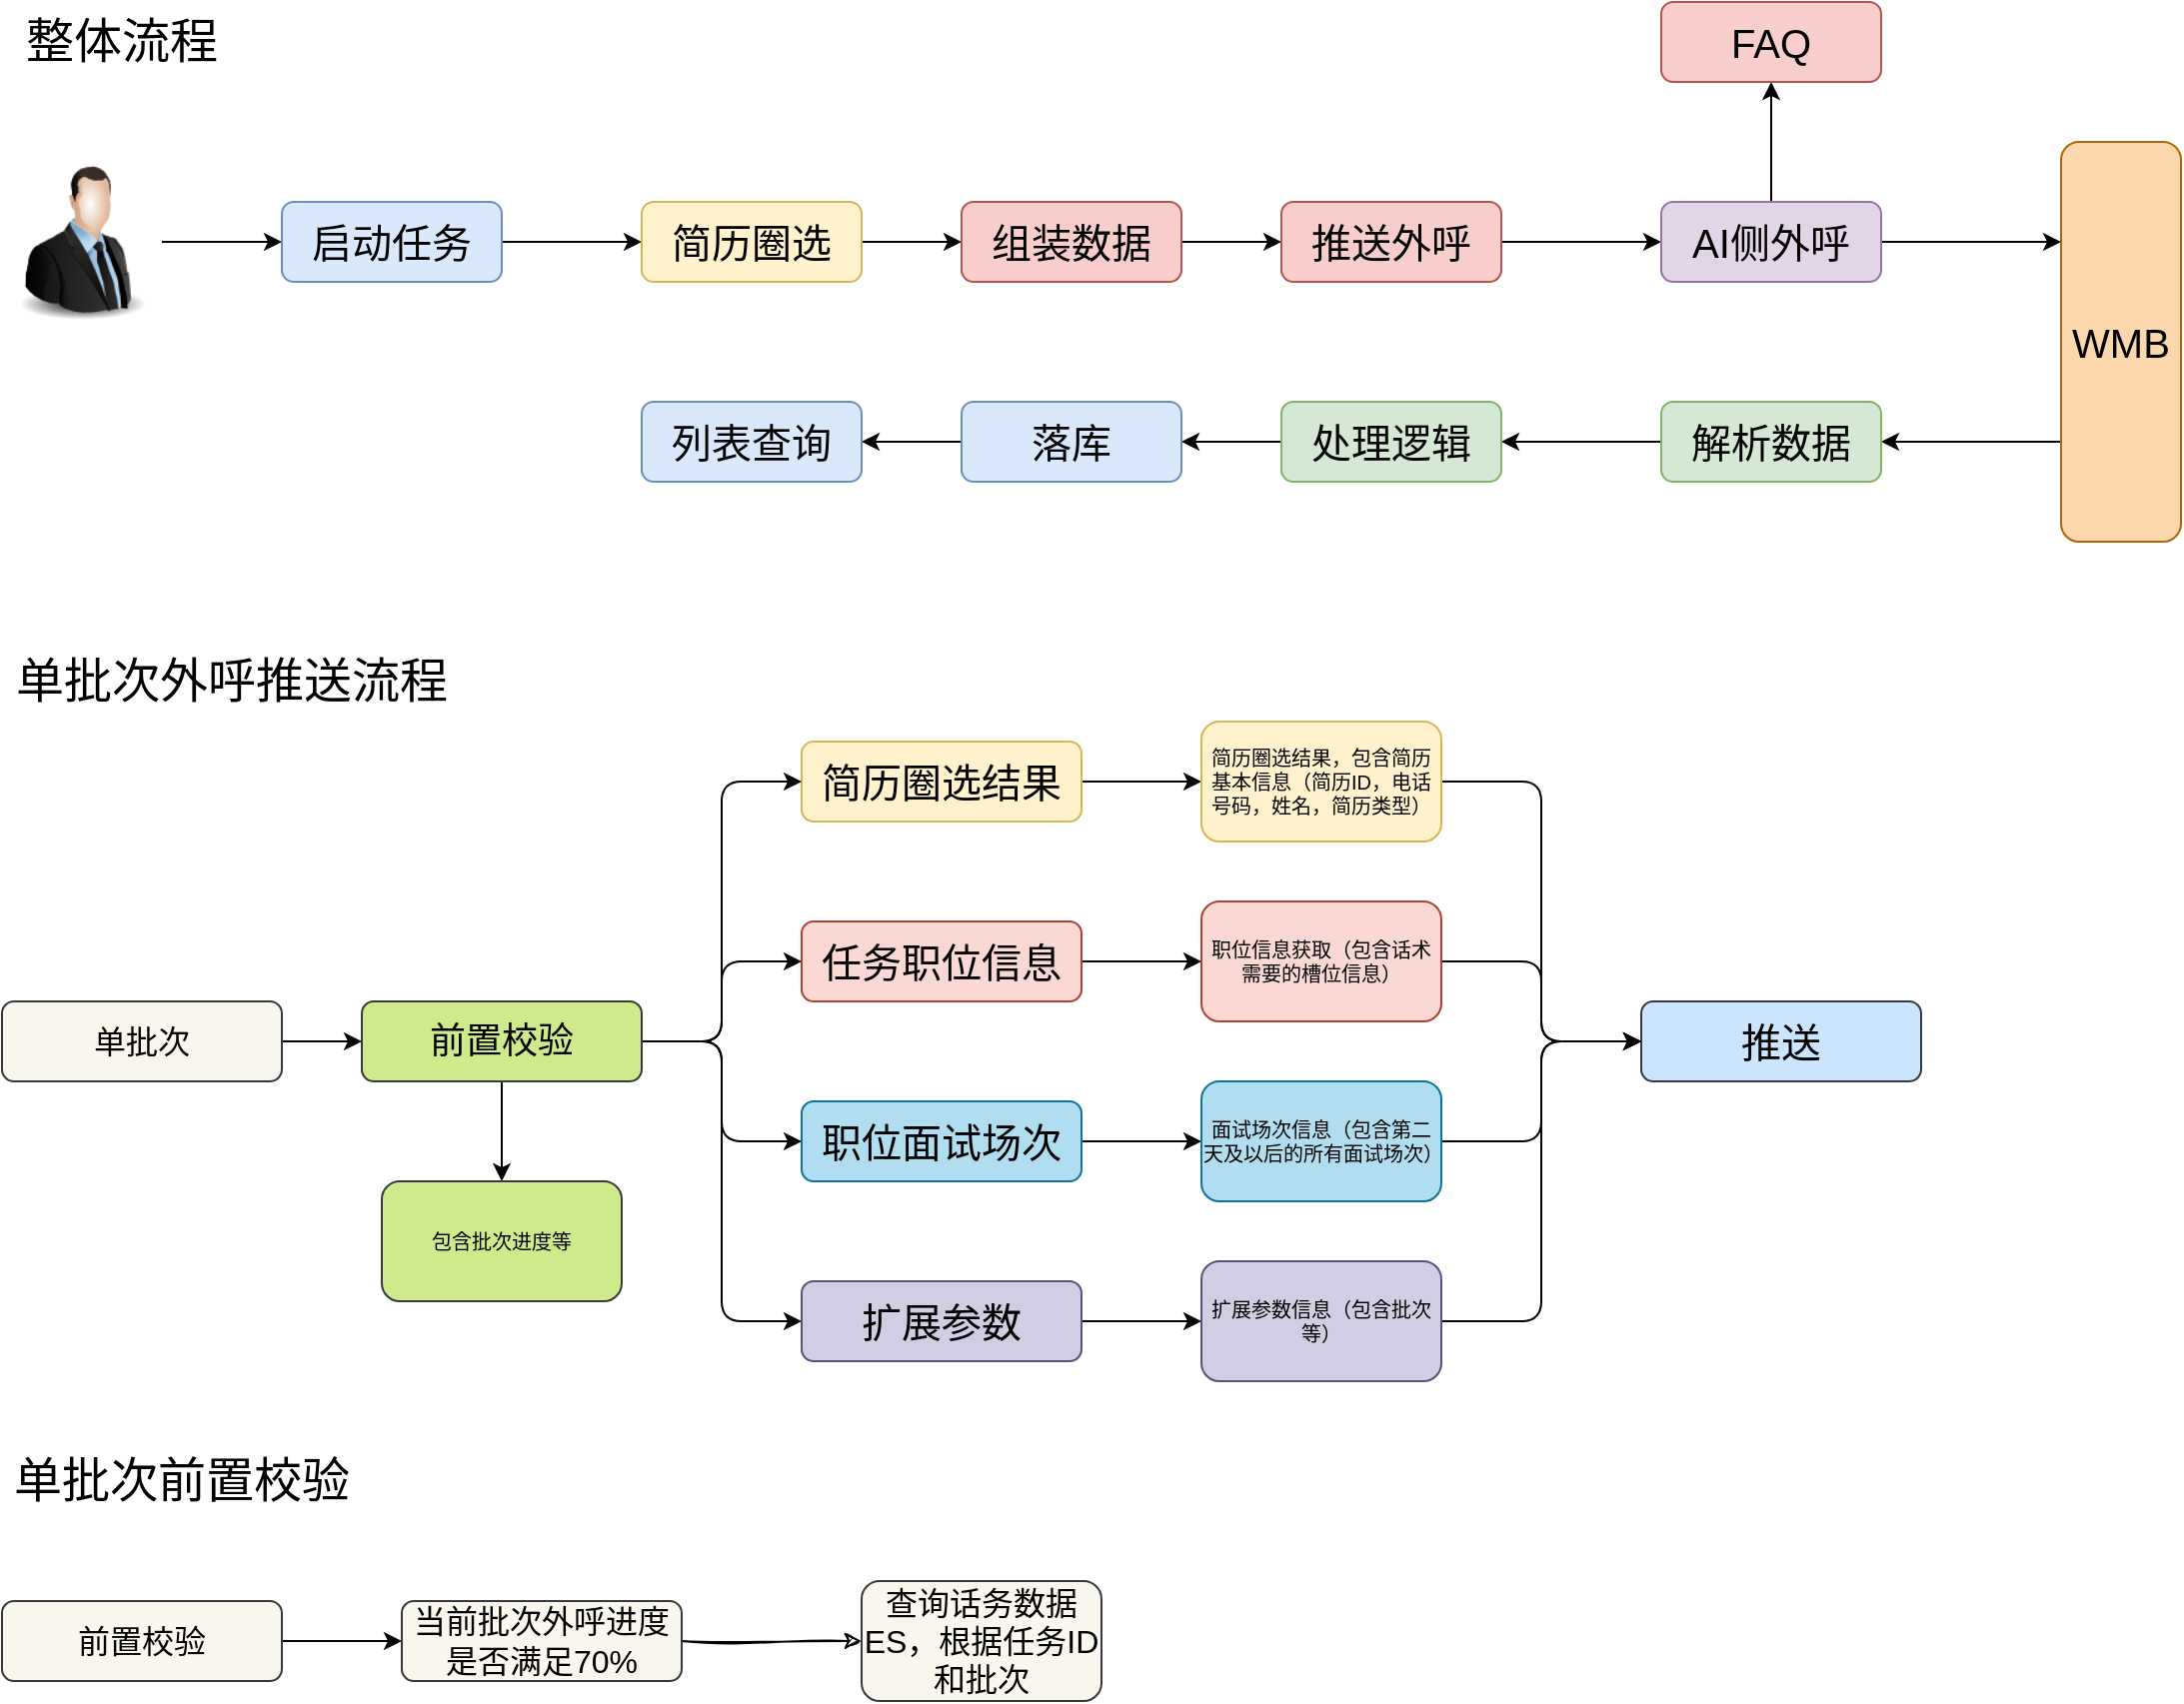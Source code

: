<mxfile version="21.3.4" type="github">
  <diagram name="第 1 页" id="2_SS_FIXoPFDnZohHgw8">
    <mxGraphModel dx="1834" dy="1196" grid="1" gridSize="10" guides="1" tooltips="1" connect="1" arrows="1" fold="1" page="0" pageScale="1" pageWidth="827" pageHeight="1169" math="0" shadow="0">
      <root>
        <mxCell id="0" />
        <mxCell id="1" parent="0" />
        <mxCell id="r599loQGmbUB97ttSSLB-4" value="" style="edgeStyle=orthogonalEdgeStyle;rounded=1;orthogonalLoop=1;jettySize=auto;html=1;" parent="1" source="r599loQGmbUB97ttSSLB-1" target="r599loQGmbUB97ttSSLB-3" edge="1">
          <mxGeometry relative="1" as="geometry" />
        </mxCell>
        <mxCell id="r599loQGmbUB97ttSSLB-1" value="" style="image;html=1;image=img/lib/clip_art/people/Suit_Man_128x128.png;rounded=1;" parent="1" vertex="1">
          <mxGeometry x="-40" y="-280" width="80" height="80" as="geometry" />
        </mxCell>
        <mxCell id="r599loQGmbUB97ttSSLB-2" value="整体流程" style="text;html=1;strokeColor=none;fillColor=none;align=center;verticalAlign=middle;whiteSpace=wrap;rounded=1;fontSize=24;" parent="1" vertex="1">
          <mxGeometry x="-40" y="-360" width="120" height="40" as="geometry" />
        </mxCell>
        <mxCell id="r599loQGmbUB97ttSSLB-6" value="" style="edgeStyle=orthogonalEdgeStyle;rounded=1;orthogonalLoop=1;jettySize=auto;html=1;" parent="1" source="r599loQGmbUB97ttSSLB-3" target="r599loQGmbUB97ttSSLB-5" edge="1">
          <mxGeometry relative="1" as="geometry" />
        </mxCell>
        <mxCell id="r599loQGmbUB97ttSSLB-3" value="启动任务" style="whiteSpace=wrap;html=1;verticalAlign=middle;labelBackgroundColor=none;fontSize=20;fillColor=#dae8fc;strokeColor=#6c8ebf;rounded=1;" parent="1" vertex="1">
          <mxGeometry x="100" y="-260" width="110" height="40" as="geometry" />
        </mxCell>
        <mxCell id="r599loQGmbUB97ttSSLB-8" value="" style="edgeStyle=orthogonalEdgeStyle;rounded=1;orthogonalLoop=1;jettySize=auto;html=1;" parent="1" source="r599loQGmbUB97ttSSLB-5" target="r599loQGmbUB97ttSSLB-7" edge="1">
          <mxGeometry relative="1" as="geometry" />
        </mxCell>
        <mxCell id="r599loQGmbUB97ttSSLB-5" value="简历圈选" style="whiteSpace=wrap;html=1;verticalAlign=middle;labelBackgroundColor=none;fontSize=20;fillColor=#fff2cc;strokeColor=#d6b656;rounded=1;" parent="1" vertex="1">
          <mxGeometry x="280" y="-260" width="110" height="40" as="geometry" />
        </mxCell>
        <mxCell id="r599loQGmbUB97ttSSLB-10" value="" style="edgeStyle=orthogonalEdgeStyle;rounded=1;orthogonalLoop=1;jettySize=auto;html=1;" parent="1" source="r599loQGmbUB97ttSSLB-7" target="r599loQGmbUB97ttSSLB-9" edge="1">
          <mxGeometry relative="1" as="geometry" />
        </mxCell>
        <mxCell id="r599loQGmbUB97ttSSLB-7" value="组装数据" style="whiteSpace=wrap;html=1;verticalAlign=middle;labelBackgroundColor=none;fontSize=20;fillColor=#f8cecc;strokeColor=#b85450;rounded=1;" parent="1" vertex="1">
          <mxGeometry x="440" y="-260" width="110" height="40" as="geometry" />
        </mxCell>
        <mxCell id="r599loQGmbUB97ttSSLB-28" value="" style="edgeStyle=orthogonalEdgeStyle;rounded=1;orthogonalLoop=1;jettySize=auto;html=1;" parent="1" source="r599loQGmbUB97ttSSLB-9" target="r599loQGmbUB97ttSSLB-27" edge="1">
          <mxGeometry relative="1" as="geometry" />
        </mxCell>
        <mxCell id="r599loQGmbUB97ttSSLB-9" value="推送外呼" style="whiteSpace=wrap;html=1;verticalAlign=middle;labelBackgroundColor=none;fontSize=20;fillColor=#f8cecc;strokeColor=#b85450;rounded=1;" parent="1" vertex="1">
          <mxGeometry x="600" y="-260" width="110" height="40" as="geometry" />
        </mxCell>
        <mxCell id="r599loQGmbUB97ttSSLB-20" style="edgeStyle=orthogonalEdgeStyle;rounded=1;orthogonalLoop=1;jettySize=auto;html=1;exitX=0;exitY=0.75;exitDx=0;exitDy=0;" parent="1" source="r599loQGmbUB97ttSSLB-11" target="r599loQGmbUB97ttSSLB-18" edge="1">
          <mxGeometry relative="1" as="geometry" />
        </mxCell>
        <mxCell id="r599loQGmbUB97ttSSLB-11" value="WMB" style="whiteSpace=wrap;html=1;verticalAlign=middle;labelBackgroundColor=none;fontSize=20;fillColor=#fad7ac;strokeColor=#b46504;rounded=1;" parent="1" vertex="1">
          <mxGeometry x="990" y="-290" width="60" height="200" as="geometry" />
        </mxCell>
        <mxCell id="r599loQGmbUB97ttSSLB-22" value="" style="edgeStyle=orthogonalEdgeStyle;rounded=1;orthogonalLoop=1;jettySize=auto;html=1;" parent="1" source="r599loQGmbUB97ttSSLB-18" target="r599loQGmbUB97ttSSLB-21" edge="1">
          <mxGeometry relative="1" as="geometry" />
        </mxCell>
        <mxCell id="r599loQGmbUB97ttSSLB-18" value="解析数据" style="whiteSpace=wrap;html=1;verticalAlign=middle;labelBackgroundColor=none;fontSize=20;fillColor=#d5e8d4;strokeColor=#82b366;rounded=1;" parent="1" vertex="1">
          <mxGeometry x="790" y="-160" width="110" height="40" as="geometry" />
        </mxCell>
        <mxCell id="r599loQGmbUB97ttSSLB-24" value="" style="edgeStyle=orthogonalEdgeStyle;rounded=1;orthogonalLoop=1;jettySize=auto;html=1;" parent="1" source="r599loQGmbUB97ttSSLB-21" target="r599loQGmbUB97ttSSLB-23" edge="1">
          <mxGeometry relative="1" as="geometry" />
        </mxCell>
        <mxCell id="r599loQGmbUB97ttSSLB-21" value="处理逻辑" style="whiteSpace=wrap;html=1;verticalAlign=middle;labelBackgroundColor=none;fontSize=20;fillColor=#d5e8d4;strokeColor=#82b366;rounded=1;" parent="1" vertex="1">
          <mxGeometry x="600" y="-160" width="110" height="40" as="geometry" />
        </mxCell>
        <mxCell id="r599loQGmbUB97ttSSLB-33" value="" style="edgeStyle=orthogonalEdgeStyle;rounded=1;orthogonalLoop=1;jettySize=auto;html=1;" parent="1" source="r599loQGmbUB97ttSSLB-23" target="r599loQGmbUB97ttSSLB-32" edge="1">
          <mxGeometry relative="1" as="geometry" />
        </mxCell>
        <mxCell id="r599loQGmbUB97ttSSLB-23" value="落库" style="whiteSpace=wrap;html=1;verticalAlign=middle;labelBackgroundColor=none;fontSize=20;fillColor=#dae8fc;strokeColor=#6c8ebf;rounded=1;" parent="1" vertex="1">
          <mxGeometry x="440" y="-160" width="110" height="40" as="geometry" />
        </mxCell>
        <mxCell id="r599loQGmbUB97ttSSLB-29" style="edgeStyle=orthogonalEdgeStyle;rounded=1;orthogonalLoop=1;jettySize=auto;html=1;entryX=0;entryY=0.25;entryDx=0;entryDy=0;" parent="1" source="r599loQGmbUB97ttSSLB-27" target="r599loQGmbUB97ttSSLB-11" edge="1">
          <mxGeometry relative="1" as="geometry" />
        </mxCell>
        <mxCell id="r599loQGmbUB97ttSSLB-31" value="" style="edgeStyle=orthogonalEdgeStyle;rounded=1;orthogonalLoop=1;jettySize=auto;html=1;" parent="1" source="r599loQGmbUB97ttSSLB-27" target="r599loQGmbUB97ttSSLB-30" edge="1">
          <mxGeometry relative="1" as="geometry" />
        </mxCell>
        <mxCell id="r599loQGmbUB97ttSSLB-27" value="AI侧外呼" style="whiteSpace=wrap;html=1;verticalAlign=middle;labelBackgroundColor=none;fontSize=20;fillColor=#e1d5e7;strokeColor=#9673a6;rounded=1;" parent="1" vertex="1">
          <mxGeometry x="790" y="-260" width="110" height="40" as="geometry" />
        </mxCell>
        <mxCell id="r599loQGmbUB97ttSSLB-30" value="FAQ" style="whiteSpace=wrap;html=1;verticalAlign=middle;labelBackgroundColor=none;fontSize=20;fillColor=#f8cecc;strokeColor=#b85450;rounded=1;" parent="1" vertex="1">
          <mxGeometry x="790" y="-360" width="110" height="40" as="geometry" />
        </mxCell>
        <mxCell id="r599loQGmbUB97ttSSLB-32" value="列表查询" style="whiteSpace=wrap;html=1;verticalAlign=middle;labelBackgroundColor=none;fontSize=20;fillColor=#dae8fc;strokeColor=#6c8ebf;rounded=1;" parent="1" vertex="1">
          <mxGeometry x="280" y="-160" width="110" height="40" as="geometry" />
        </mxCell>
        <mxCell id="9t2iQ5_xq1MDEgZ4yFrh-1" value="单批次外呼推送流程" style="text;html=1;strokeColor=none;fillColor=none;align=center;verticalAlign=middle;whiteSpace=wrap;rounded=1;fontSize=24;" vertex="1" parent="1">
          <mxGeometry x="-40" y="-40" width="230" height="40" as="geometry" />
        </mxCell>
        <mxCell id="9t2iQ5_xq1MDEgZ4yFrh-16" value="" style="edgeStyle=orthogonalEdgeStyle;rounded=1;orthogonalLoop=1;jettySize=auto;html=1;" edge="1" parent="1" source="9t2iQ5_xq1MDEgZ4yFrh-3" target="9t2iQ5_xq1MDEgZ4yFrh-15">
          <mxGeometry relative="1" as="geometry" />
        </mxCell>
        <mxCell id="9t2iQ5_xq1MDEgZ4yFrh-3" value="简历圈选结果" style="whiteSpace=wrap;html=1;verticalAlign=middle;labelBackgroundColor=none;fontSize=20;fillColor=#fff2cc;strokeColor=#d6b656;rounded=1;" vertex="1" parent="1">
          <mxGeometry x="360" y="10" width="140" height="40" as="geometry" />
        </mxCell>
        <mxCell id="9t2iQ5_xq1MDEgZ4yFrh-20" value="" style="edgeStyle=orthogonalEdgeStyle;rounded=1;orthogonalLoop=1;jettySize=auto;html=1;" edge="1" parent="1" source="9t2iQ5_xq1MDEgZ4yFrh-5" target="9t2iQ5_xq1MDEgZ4yFrh-19">
          <mxGeometry relative="1" as="geometry" />
        </mxCell>
        <mxCell id="9t2iQ5_xq1MDEgZ4yFrh-5" value="任务职位信息" style="whiteSpace=wrap;html=1;verticalAlign=middle;labelBackgroundColor=none;fontSize=20;fillColor=#fad9d5;strokeColor=#ae4132;rounded=1;" vertex="1" parent="1">
          <mxGeometry x="360" y="100" width="140" height="40" as="geometry" />
        </mxCell>
        <mxCell id="9t2iQ5_xq1MDEgZ4yFrh-22" value="" style="edgeStyle=orthogonalEdgeStyle;rounded=1;orthogonalLoop=1;jettySize=auto;html=1;" edge="1" parent="1" source="9t2iQ5_xq1MDEgZ4yFrh-7" target="9t2iQ5_xq1MDEgZ4yFrh-21">
          <mxGeometry relative="1" as="geometry" />
        </mxCell>
        <mxCell id="9t2iQ5_xq1MDEgZ4yFrh-7" value="职位面试场次" style="whiteSpace=wrap;html=1;verticalAlign=middle;labelBackgroundColor=none;fontSize=20;fillColor=#b1ddf0;strokeColor=#10739e;rounded=1;" vertex="1" parent="1">
          <mxGeometry x="360" y="190" width="140" height="40" as="geometry" />
        </mxCell>
        <mxCell id="9t2iQ5_xq1MDEgZ4yFrh-28" style="edgeStyle=orthogonalEdgeStyle;rounded=1;orthogonalLoop=1;jettySize=auto;html=1;entryX=0;entryY=0.5;entryDx=0;entryDy=0;" edge="1" parent="1" source="9t2iQ5_xq1MDEgZ4yFrh-15" target="9t2iQ5_xq1MDEgZ4yFrh-27">
          <mxGeometry relative="1" as="geometry" />
        </mxCell>
        <mxCell id="9t2iQ5_xq1MDEgZ4yFrh-15" value="简历圈选结果，包含简历基本信息（简历ID，电话号码，姓名，简历类型）" style="rounded=1;whiteSpace=wrap;html=1;fontSize=10;fillColor=#fff2cc;strokeColor=#d6b656;labelBackgroundColor=none;" vertex="1" parent="1">
          <mxGeometry x="560" width="120" height="60" as="geometry" />
        </mxCell>
        <mxCell id="9t2iQ5_xq1MDEgZ4yFrh-37" style="edgeStyle=orthogonalEdgeStyle;rounded=1;orthogonalLoop=1;jettySize=auto;html=1;entryX=0;entryY=0.5;entryDx=0;entryDy=0;" edge="1" parent="1" source="9t2iQ5_xq1MDEgZ4yFrh-19" target="9t2iQ5_xq1MDEgZ4yFrh-27">
          <mxGeometry relative="1" as="geometry" />
        </mxCell>
        <mxCell id="9t2iQ5_xq1MDEgZ4yFrh-19" value="职位信息获取（包含话术需要的槽位信息）" style="rounded=1;whiteSpace=wrap;html=1;fontSize=10;fillColor=#fad9d5;strokeColor=#ae4132;labelBackgroundColor=none;" vertex="1" parent="1">
          <mxGeometry x="560" y="90" width="120" height="60" as="geometry" />
        </mxCell>
        <mxCell id="9t2iQ5_xq1MDEgZ4yFrh-30" style="edgeStyle=orthogonalEdgeStyle;rounded=1;orthogonalLoop=1;jettySize=auto;html=1;entryX=0;entryY=0.5;entryDx=0;entryDy=0;" edge="1" parent="1" source="9t2iQ5_xq1MDEgZ4yFrh-21" target="9t2iQ5_xq1MDEgZ4yFrh-27">
          <mxGeometry relative="1" as="geometry" />
        </mxCell>
        <mxCell id="9t2iQ5_xq1MDEgZ4yFrh-21" value="面试场次信息（包含第二天及以后的所有面试场次）" style="rounded=1;whiteSpace=wrap;html=1;fontSize=10;fillColor=#b1ddf0;strokeColor=#10739e;labelBackgroundColor=none;" vertex="1" parent="1">
          <mxGeometry x="560" y="180" width="120" height="60" as="geometry" />
        </mxCell>
        <mxCell id="9t2iQ5_xq1MDEgZ4yFrh-25" style="edgeStyle=orthogonalEdgeStyle;rounded=1;orthogonalLoop=1;jettySize=auto;html=1;entryX=0;entryY=0.5;entryDx=0;entryDy=0;" edge="1" parent="1" source="9t2iQ5_xq1MDEgZ4yFrh-23" target="9t2iQ5_xq1MDEgZ4yFrh-3">
          <mxGeometry relative="1" as="geometry" />
        </mxCell>
        <mxCell id="9t2iQ5_xq1MDEgZ4yFrh-26" style="edgeStyle=orthogonalEdgeStyle;rounded=1;orthogonalLoop=1;jettySize=auto;html=1;entryX=0;entryY=0.5;entryDx=0;entryDy=0;" edge="1" parent="1" source="9t2iQ5_xq1MDEgZ4yFrh-23" target="9t2iQ5_xq1MDEgZ4yFrh-7">
          <mxGeometry relative="1" as="geometry" />
        </mxCell>
        <mxCell id="9t2iQ5_xq1MDEgZ4yFrh-35" style="edgeStyle=orthogonalEdgeStyle;rounded=1;orthogonalLoop=1;jettySize=auto;html=1;entryX=0;entryY=0.5;entryDx=0;entryDy=0;" edge="1" parent="1" source="9t2iQ5_xq1MDEgZ4yFrh-23" target="9t2iQ5_xq1MDEgZ4yFrh-32">
          <mxGeometry relative="1" as="geometry" />
        </mxCell>
        <mxCell id="9t2iQ5_xq1MDEgZ4yFrh-38" style="edgeStyle=orthogonalEdgeStyle;rounded=1;orthogonalLoop=1;jettySize=auto;html=1;" edge="1" parent="1" source="9t2iQ5_xq1MDEgZ4yFrh-23" target="9t2iQ5_xq1MDEgZ4yFrh-5">
          <mxGeometry relative="1" as="geometry" />
        </mxCell>
        <mxCell id="9t2iQ5_xq1MDEgZ4yFrh-43" value="" style="edgeStyle=orthogonalEdgeStyle;rounded=1;orthogonalLoop=1;jettySize=auto;html=1;" edge="1" parent="1" source="9t2iQ5_xq1MDEgZ4yFrh-23" target="9t2iQ5_xq1MDEgZ4yFrh-42">
          <mxGeometry relative="1" as="geometry" />
        </mxCell>
        <mxCell id="9t2iQ5_xq1MDEgZ4yFrh-23" value="前置校验" style="whiteSpace=wrap;html=1;verticalAlign=middle;labelBackgroundColor=none;fontSize=18;fillColor=#cdeb8b;strokeColor=#36393d;rounded=1;" vertex="1" parent="1">
          <mxGeometry x="140" y="140" width="140" height="40" as="geometry" />
        </mxCell>
        <mxCell id="9t2iQ5_xq1MDEgZ4yFrh-27" value="推送" style="whiteSpace=wrap;html=1;verticalAlign=middle;labelBackgroundColor=none;fontSize=20;fillColor=#cce5ff;strokeColor=#36393d;rounded=1;" vertex="1" parent="1">
          <mxGeometry x="780" y="140" width="140" height="40" as="geometry" />
        </mxCell>
        <mxCell id="9t2iQ5_xq1MDEgZ4yFrh-34" value="" style="edgeStyle=orthogonalEdgeStyle;rounded=1;orthogonalLoop=1;jettySize=auto;html=1;" edge="1" parent="1" source="9t2iQ5_xq1MDEgZ4yFrh-32" target="9t2iQ5_xq1MDEgZ4yFrh-33">
          <mxGeometry relative="1" as="geometry" />
        </mxCell>
        <mxCell id="9t2iQ5_xq1MDEgZ4yFrh-32" value="扩展参数" style="whiteSpace=wrap;html=1;verticalAlign=middle;labelBackgroundColor=none;fontSize=20;fillColor=#d0cee2;strokeColor=#56517e;rounded=1;" vertex="1" parent="1">
          <mxGeometry x="360" y="280" width="140" height="40" as="geometry" />
        </mxCell>
        <mxCell id="9t2iQ5_xq1MDEgZ4yFrh-36" style="edgeStyle=orthogonalEdgeStyle;rounded=1;orthogonalLoop=1;jettySize=auto;html=1;entryX=0;entryY=0.5;entryDx=0;entryDy=0;" edge="1" parent="1" source="9t2iQ5_xq1MDEgZ4yFrh-33" target="9t2iQ5_xq1MDEgZ4yFrh-27">
          <mxGeometry relative="1" as="geometry" />
        </mxCell>
        <mxCell id="9t2iQ5_xq1MDEgZ4yFrh-33" value="扩展参数信息（包含批次等）" style="rounded=1;whiteSpace=wrap;html=1;fontSize=10;fillColor=#d0cee2;strokeColor=#56517e;labelBackgroundColor=none;" vertex="1" parent="1">
          <mxGeometry x="560" y="270" width="120" height="60" as="geometry" />
        </mxCell>
        <mxCell id="9t2iQ5_xq1MDEgZ4yFrh-40" style="edgeStyle=orthogonalEdgeStyle;rounded=1;orthogonalLoop=1;jettySize=auto;html=1;entryX=0;entryY=0.5;entryDx=0;entryDy=0;" edge="1" parent="1" source="9t2iQ5_xq1MDEgZ4yFrh-39" target="9t2iQ5_xq1MDEgZ4yFrh-23">
          <mxGeometry relative="1" as="geometry" />
        </mxCell>
        <mxCell id="9t2iQ5_xq1MDEgZ4yFrh-39" value="单批次" style="whiteSpace=wrap;html=1;verticalAlign=middle;labelBackgroundColor=none;fontSize=16;fillColor=#f9f7ed;strokeColor=#36393d;rounded=1;" vertex="1" parent="1">
          <mxGeometry x="-40" y="140" width="140" height="40" as="geometry" />
        </mxCell>
        <mxCell id="9t2iQ5_xq1MDEgZ4yFrh-41" value="单批次前置校验" style="text;html=1;strokeColor=none;fillColor=none;align=center;verticalAlign=middle;whiteSpace=wrap;rounded=1;fontSize=24;" vertex="1" parent="1">
          <mxGeometry x="-40" y="360" width="180" height="40" as="geometry" />
        </mxCell>
        <mxCell id="9t2iQ5_xq1MDEgZ4yFrh-42" value="包含批次进度等" style="rounded=1;whiteSpace=wrap;html=1;fontSize=10;fillColor=#cdeb8b;strokeColor=#36393d;labelBackgroundColor=none;" vertex="1" parent="1">
          <mxGeometry x="150" y="230" width="120" height="60" as="geometry" />
        </mxCell>
        <mxCell id="9t2iQ5_xq1MDEgZ4yFrh-46" value="" style="edgeStyle=orthogonalEdgeStyle;rounded=1;orthogonalLoop=1;jettySize=auto;html=1;" edge="1" parent="1" source="9t2iQ5_xq1MDEgZ4yFrh-44" target="9t2iQ5_xq1MDEgZ4yFrh-45">
          <mxGeometry relative="1" as="geometry" />
        </mxCell>
        <mxCell id="9t2iQ5_xq1MDEgZ4yFrh-44" value="前置校验" style="whiteSpace=wrap;html=1;verticalAlign=middle;labelBackgroundColor=none;fontSize=16;fillColor=#f9f7ed;strokeColor=#36393d;rounded=1;" vertex="1" parent="1">
          <mxGeometry x="-40" y="440" width="140" height="40" as="geometry" />
        </mxCell>
        <mxCell id="9t2iQ5_xq1MDEgZ4yFrh-53" value="" style="edgeStyle=orthogonalEdgeStyle;rounded=1;sketch=1;hachureGap=4;jiggle=2;curveFitting=1;orthogonalLoop=1;jettySize=auto;html=1;fontFamily=Architects Daughter;fontSource=https%3A%2F%2Ffonts.googleapis.com%2Fcss%3Ffamily%3DArchitects%2BDaughter;fontSize=16;" edge="1" parent="1" source="9t2iQ5_xq1MDEgZ4yFrh-45" target="9t2iQ5_xq1MDEgZ4yFrh-52">
          <mxGeometry relative="1" as="geometry" />
        </mxCell>
        <mxCell id="9t2iQ5_xq1MDEgZ4yFrh-45" value="当前批次外呼进度是否满足70%" style="whiteSpace=wrap;html=1;verticalAlign=middle;labelBackgroundColor=none;fontSize=16;fillColor=#f9f7ed;strokeColor=#36393d;rounded=1;" vertex="1" parent="1">
          <mxGeometry x="160" y="440" width="140" height="40" as="geometry" />
        </mxCell>
        <mxCell id="9t2iQ5_xq1MDEgZ4yFrh-52" value="查询话务数据ES，根据任务ID和批次" style="whiteSpace=wrap;html=1;fontSize=16;fillColor=#f9f7ed;strokeColor=#36393d;labelBackgroundColor=none;rounded=1;hachureGap=4;fontFamily=Helvetica;" vertex="1" parent="1">
          <mxGeometry x="390" y="430" width="120" height="60" as="geometry" />
        </mxCell>
      </root>
    </mxGraphModel>
  </diagram>
</mxfile>
